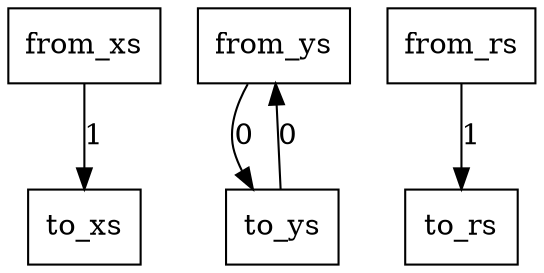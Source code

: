 digraph {
    graph [rankdir=TB
          ,bgcolor=transparent];
    node [shape=box
         ,fillcolor=white
         ,style=filled];
    0 [label=<from_xs>];
    1 [label=<from_ys>];
    2 [label=<from_rs>];
    3 [label=<to_xs>];
    4 [label=<to_ys>];
    5 [label=<to_rs>];
    0 -> 3 [label=1];
    1 -> 4 [label=0];
    2 -> 5 [label=1];
    4 -> 1 [label=0];
}